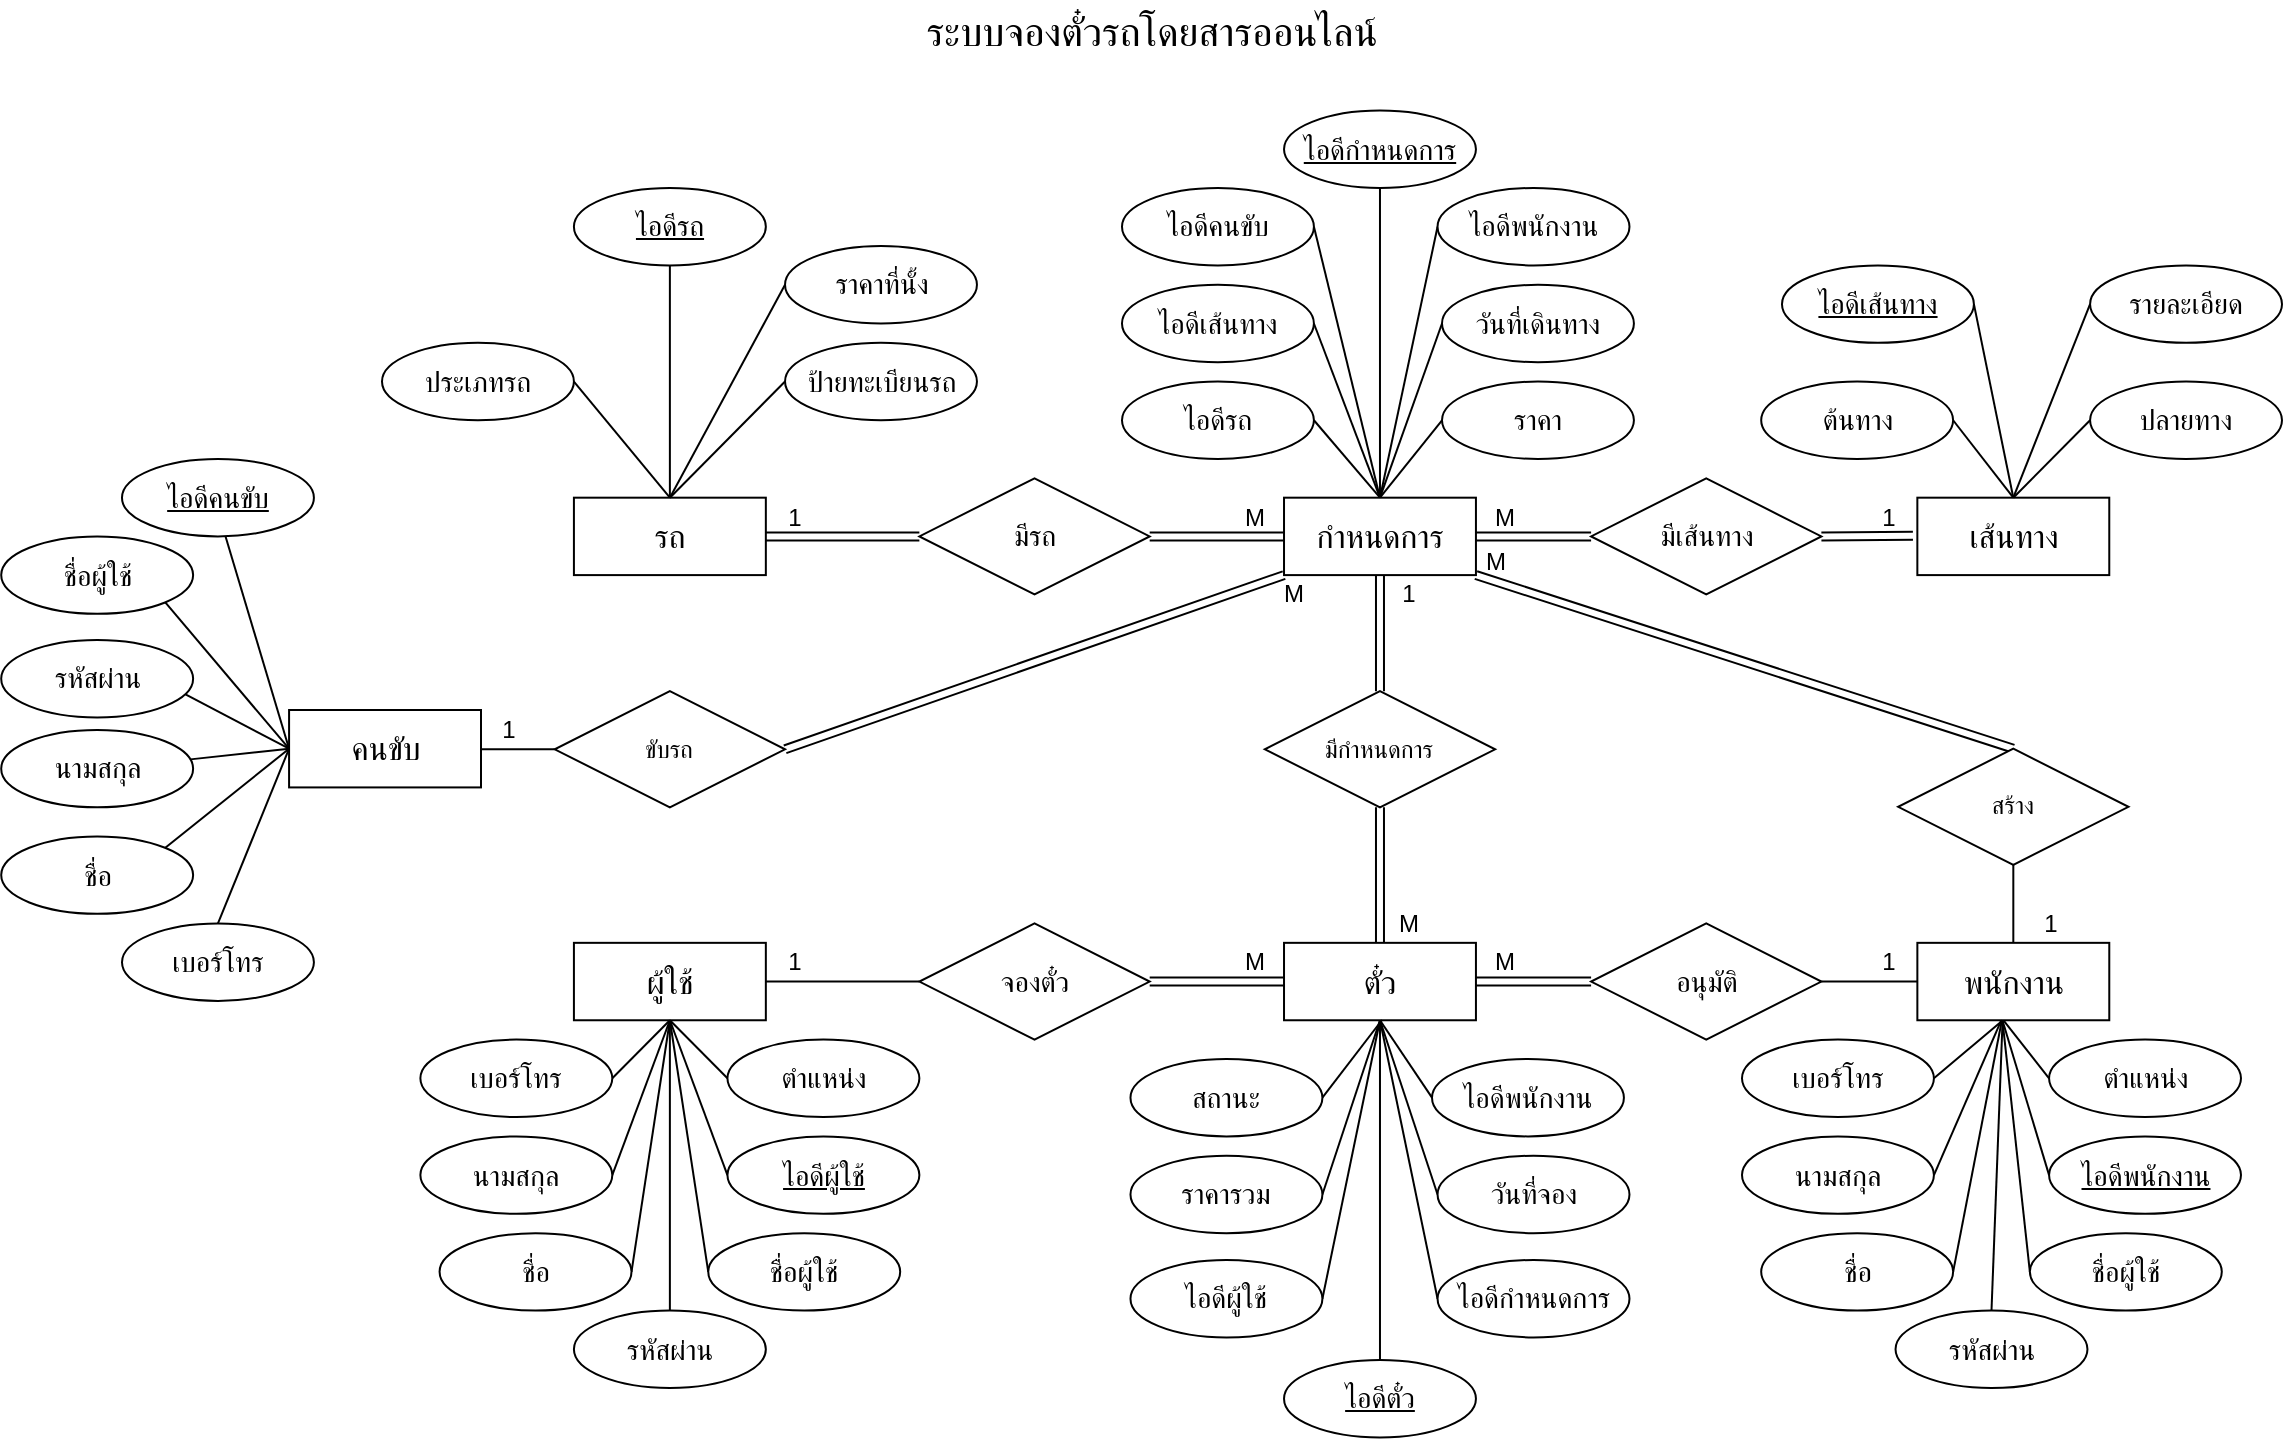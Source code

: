 <mxfile version="21.7.2" type="github">
  <diagram name="Page-1" id="Dknae987lEnLRzKgi6Qo">
    <mxGraphModel dx="1912" dy="1013" grid="1" gridSize="10" guides="1" tooltips="1" connect="1" arrows="1" fold="1" page="1" pageScale="1" pageWidth="1169" pageHeight="827" math="0" shadow="0">
      <root>
        <mxCell id="0" />
        <mxCell id="1" parent="0" />
        <mxCell id="DM42iVaKXkSUvbLaC_-R-83" value="ระบบจองตั๋วรถโดยสารออนไลน์" style="text;strokeColor=none;align=center;fillColor=none;html=1;verticalAlign=middle;whiteSpace=wrap;rounded=0;fontSize=20;" parent="1" vertex="1">
          <mxGeometry x="445" y="20" width="280" height="30" as="geometry" />
        </mxCell>
        <mxCell id="DM42iVaKXkSUvbLaC_-R-16" value="ตั๋ว" style="whiteSpace=wrap;html=1;align=center;fontSize=16;" parent="1" vertex="1">
          <mxGeometry x="651.01" y="491.419" width="95.96" height="38.71" as="geometry" />
        </mxCell>
        <mxCell id="fq7sKHzNKrUJjAVNYg1c-3" value="ผู้ใช้" style="whiteSpace=wrap;html=1;align=center;fontSize=16;labelPosition=center;verticalLabelPosition=middle;verticalAlign=middle;" parent="1" vertex="1">
          <mxGeometry x="295.96" y="491.419" width="95.96" height="38.71" as="geometry" />
        </mxCell>
        <mxCell id="fq7sKHzNKrUJjAVNYg1c-7" style="edgeStyle=none;rounded=0;orthogonalLoop=1;jettySize=auto;html=1;exitX=0;exitY=0.5;exitDx=0;exitDy=0;endArrow=none;endFill=0;entryX=0.5;entryY=1;entryDx=0;entryDy=0;fontSize=14;labelPosition=center;verticalLabelPosition=middle;align=center;verticalAlign=middle;" parent="1" source="fq7sKHzNKrUJjAVNYg1c-4" target="fq7sKHzNKrUJjAVNYg1c-3" edge="1">
          <mxGeometry relative="1" as="geometry" />
        </mxCell>
        <mxCell id="fq7sKHzNKrUJjAVNYg1c-4" value="ไอดีผู้ใช้" style="ellipse;whiteSpace=wrap;html=1;align=center;fontStyle=4;fontSize=14;labelPosition=center;verticalLabelPosition=middle;verticalAlign=middle;" parent="1" vertex="1">
          <mxGeometry x="372.727" y="588.194" width="95.96" height="38.71" as="geometry" />
        </mxCell>
        <mxCell id="DM42iVaKXkSUvbLaC_-R-5" style="rounded=0;orthogonalLoop=1;jettySize=auto;html=1;entryX=0.5;entryY=1;entryDx=0;entryDy=0;endArrow=none;endFill=0;fontSize=14;labelPosition=center;verticalLabelPosition=middle;align=center;verticalAlign=middle;exitX=0;exitY=0.5;exitDx=0;exitDy=0;" parent="1" source="DM42iVaKXkSUvbLaC_-R-4" target="fq7sKHzNKrUJjAVNYg1c-3" edge="1">
          <mxGeometry relative="1" as="geometry" />
        </mxCell>
        <mxCell id="DM42iVaKXkSUvbLaC_-R-4" value="ชื่อผู้ใช้" style="ellipse;whiteSpace=wrap;html=1;align=center;fontStyle=0;fontSize=14;labelPosition=center;verticalLabelPosition=middle;verticalAlign=middle;" parent="1" vertex="1">
          <mxGeometry x="363.131" y="636.581" width="95.96" height="38.71" as="geometry" />
        </mxCell>
        <mxCell id="DM42iVaKXkSUvbLaC_-R-9" style="rounded=0;orthogonalLoop=1;jettySize=auto;html=1;exitX=0.5;exitY=0;exitDx=0;exitDy=0;endArrow=none;endFill=0;fontSize=14;labelPosition=center;verticalLabelPosition=middle;align=center;verticalAlign=middle;" parent="1" source="DM42iVaKXkSUvbLaC_-R-6" edge="1">
          <mxGeometry relative="1" as="geometry">
            <mxPoint x="343.939" y="530.129" as="targetPoint" />
          </mxGeometry>
        </mxCell>
        <mxCell id="DM42iVaKXkSUvbLaC_-R-6" value="รหัสผ่าน" style="ellipse;whiteSpace=wrap;html=1;align=center;fontSize=14;labelPosition=center;verticalLabelPosition=middle;verticalAlign=middle;" parent="1" vertex="1">
          <mxGeometry x="295.96" y="675.29" width="95.96" height="38.71" as="geometry" />
        </mxCell>
        <mxCell id="DM42iVaKXkSUvbLaC_-R-10" style="rounded=0;orthogonalLoop=1;jettySize=auto;html=1;exitX=1;exitY=0.5;exitDx=0;exitDy=0;endArrow=none;endFill=0;fontSize=14;labelPosition=center;verticalLabelPosition=middle;align=center;verticalAlign=middle;" parent="1" source="DM42iVaKXkSUvbLaC_-R-7" edge="1">
          <mxGeometry relative="1" as="geometry">
            <mxPoint x="343.939" y="530.129" as="targetPoint" />
          </mxGeometry>
        </mxCell>
        <mxCell id="DM42iVaKXkSUvbLaC_-R-7" value="ชื่อ" style="ellipse;whiteSpace=wrap;html=1;align=center;fontSize=14;labelPosition=center;verticalLabelPosition=middle;verticalAlign=middle;" parent="1" vertex="1">
          <mxGeometry x="228.788" y="636.581" width="95.96" height="38.71" as="geometry" />
        </mxCell>
        <mxCell id="DM42iVaKXkSUvbLaC_-R-11" style="rounded=0;orthogonalLoop=1;jettySize=auto;html=1;exitX=1;exitY=0.5;exitDx=0;exitDy=0;endArrow=none;endFill=0;fontSize=14;labelPosition=center;verticalLabelPosition=middle;align=center;verticalAlign=middle;" parent="1" source="DM42iVaKXkSUvbLaC_-R-8" edge="1">
          <mxGeometry relative="1" as="geometry">
            <mxPoint x="343.939" y="530.129" as="targetPoint" />
          </mxGeometry>
        </mxCell>
        <mxCell id="DM42iVaKXkSUvbLaC_-R-8" value="นามสกุล" style="ellipse;whiteSpace=wrap;html=1;align=center;fontSize=14;labelPosition=center;verticalLabelPosition=middle;verticalAlign=middle;" parent="1" vertex="1">
          <mxGeometry x="219.192" y="588.194" width="95.96" height="38.71" as="geometry" />
        </mxCell>
        <mxCell id="DM42iVaKXkSUvbLaC_-R-14" style="rounded=0;orthogonalLoop=1;jettySize=auto;html=1;exitX=1;exitY=0.5;exitDx=0;exitDy=0;entryX=0.5;entryY=1;entryDx=0;entryDy=0;endArrow=none;endFill=0;fontSize=14;labelPosition=center;verticalLabelPosition=middle;align=center;verticalAlign=middle;" parent="1" source="DM42iVaKXkSUvbLaC_-R-12" target="fq7sKHzNKrUJjAVNYg1c-3" edge="1">
          <mxGeometry relative="1" as="geometry" />
        </mxCell>
        <mxCell id="DM42iVaKXkSUvbLaC_-R-12" value="เบอร์โทร" style="ellipse;whiteSpace=wrap;html=1;align=center;fontSize=14;labelPosition=center;verticalLabelPosition=middle;verticalAlign=middle;" parent="1" vertex="1">
          <mxGeometry x="219.192" y="539.806" width="95.96" height="38.71" as="geometry" />
        </mxCell>
        <mxCell id="DM42iVaKXkSUvbLaC_-R-15" style="rounded=0;orthogonalLoop=1;jettySize=auto;html=1;exitX=0;exitY=0.5;exitDx=0;exitDy=0;entryX=0.5;entryY=1;entryDx=0;entryDy=0;endArrow=none;endFill=0;fontSize=14;labelPosition=center;verticalLabelPosition=middle;align=center;verticalAlign=middle;" parent="1" source="DM42iVaKXkSUvbLaC_-R-13" target="fq7sKHzNKrUJjAVNYg1c-3" edge="1">
          <mxGeometry relative="1" as="geometry" />
        </mxCell>
        <mxCell id="DM42iVaKXkSUvbLaC_-R-13" value="ตำแหน่ง" style="ellipse;whiteSpace=wrap;html=1;align=center;fontSize=14;labelPosition=center;verticalLabelPosition=middle;verticalAlign=middle;" parent="1" vertex="1">
          <mxGeometry x="372.727" y="539.806" width="95.96" height="38.71" as="geometry" />
        </mxCell>
        <mxCell id="DM42iVaKXkSUvbLaC_-R-18" value="รถ" style="whiteSpace=wrap;html=1;align=center;fontSize=16;" parent="1" vertex="1">
          <mxGeometry x="295.96" y="268.839" width="95.96" height="38.71" as="geometry" />
        </mxCell>
        <mxCell id="DM42iVaKXkSUvbLaC_-R-25" style="edgeStyle=orthogonalEdgeStyle;rounded=0;orthogonalLoop=1;jettySize=auto;html=1;exitX=0.5;exitY=1;exitDx=0;exitDy=0;entryX=0.5;entryY=0;entryDx=0;entryDy=0;verticalAlign=bottom;endArrow=none;endFill=0;" parent="1" source="DM42iVaKXkSUvbLaC_-R-20" target="DM42iVaKXkSUvbLaC_-R-18" edge="1">
          <mxGeometry relative="1" as="geometry" />
        </mxCell>
        <mxCell id="DM42iVaKXkSUvbLaC_-R-20" value="ไอดีรถ" style="ellipse;whiteSpace=wrap;html=1;align=center;fontStyle=4;fontSize=14;" parent="1" vertex="1">
          <mxGeometry x="295.96" y="114" width="95.96" height="38.71" as="geometry" />
        </mxCell>
        <mxCell id="DM42iVaKXkSUvbLaC_-R-29" style="rounded=0;orthogonalLoop=1;jettySize=auto;html=1;exitX=0;exitY=0.5;exitDx=0;exitDy=0;entryX=0.5;entryY=0;entryDx=0;entryDy=0;endArrow=none;endFill=0;" parent="1" source="DM42iVaKXkSUvbLaC_-R-21" target="DM42iVaKXkSUvbLaC_-R-18" edge="1">
          <mxGeometry relative="1" as="geometry" />
        </mxCell>
        <mxCell id="DM42iVaKXkSUvbLaC_-R-21" value="ป้ายทะเบียนรถ" style="ellipse;whiteSpace=wrap;html=1;align=center;fontSize=14;" parent="1" vertex="1">
          <mxGeometry x="401.515" y="191.419" width="95.96" height="38.71" as="geometry" />
        </mxCell>
        <mxCell id="DM42iVaKXkSUvbLaC_-R-26" style="rounded=0;orthogonalLoop=1;jettySize=auto;html=1;exitX=1;exitY=0.5;exitDx=0;exitDy=0;entryX=0.5;entryY=0;entryDx=0;entryDy=0;endArrow=none;endFill=0;" parent="1" source="DM42iVaKXkSUvbLaC_-R-22" target="DM42iVaKXkSUvbLaC_-R-34" edge="1">
          <mxGeometry relative="1" as="geometry" />
        </mxCell>
        <mxCell id="DM42iVaKXkSUvbLaC_-R-22" value="ไอดีคนขับ" style="ellipse;whiteSpace=wrap;html=1;align=center;fontStyle=0;fontSize=14;labelPosition=center;verticalLabelPosition=middle;verticalAlign=middle;" parent="1" vertex="1">
          <mxGeometry x="570" y="114.002" width="95.96" height="38.71" as="geometry" />
        </mxCell>
        <mxCell id="DM42iVaKXkSUvbLaC_-R-28" style="rounded=0;orthogonalLoop=1;jettySize=auto;html=1;exitX=1;exitY=0.5;exitDx=0;exitDy=0;endArrow=none;endFill=0;" parent="1" source="DM42iVaKXkSUvbLaC_-R-23" edge="1">
          <mxGeometry relative="1" as="geometry">
            <mxPoint x="343.939" y="268.839" as="targetPoint" />
          </mxGeometry>
        </mxCell>
        <mxCell id="DM42iVaKXkSUvbLaC_-R-23" value="ประเภทรถ" style="ellipse;whiteSpace=wrap;html=1;align=center;fontSize=14;" parent="1" vertex="1">
          <mxGeometry x="200" y="191.419" width="95.96" height="38.71" as="geometry" />
        </mxCell>
        <mxCell id="DM42iVaKXkSUvbLaC_-R-27" style="rounded=0;orthogonalLoop=1;jettySize=auto;html=1;exitX=0;exitY=0.5;exitDx=0;exitDy=0;endArrow=none;endFill=0;entryX=0.5;entryY=0;entryDx=0;entryDy=0;" parent="1" source="DM42iVaKXkSUvbLaC_-R-24" target="DM42iVaKXkSUvbLaC_-R-18" edge="1">
          <mxGeometry relative="1" as="geometry" />
        </mxCell>
        <mxCell id="DM42iVaKXkSUvbLaC_-R-24" value="ราคาที่นั้ง" style="ellipse;whiteSpace=wrap;html=1;align=center;fontSize=14;" parent="1" vertex="1">
          <mxGeometry x="401.515" y="143.032" width="95.96" height="38.71" as="geometry" />
        </mxCell>
        <mxCell id="DM42iVaKXkSUvbLaC_-R-30" value="ขับรถ" style="shape=rhombus;perimeter=rhombusPerimeter;whiteSpace=wrap;html=1;align=center;" parent="1" vertex="1">
          <mxGeometry x="286.364" y="365.613" width="115.152" height="58.065" as="geometry" />
        </mxCell>
        <mxCell id="DM42iVaKXkSUvbLaC_-R-31" style="rounded=0;orthogonalLoop=1;jettySize=auto;html=1;exitX=0;exitY=1;exitDx=0;exitDy=0;entryX=1;entryY=0.5;entryDx=0;entryDy=0;endArrow=none;endFill=0;shape=link;" parent="1" source="DM42iVaKXkSUvbLaC_-R-34" target="DM42iVaKXkSUvbLaC_-R-30" edge="1">
          <mxGeometry relative="1" as="geometry" />
        </mxCell>
        <mxCell id="DM42iVaKXkSUvbLaC_-R-34" value="กำหนดการ" style="whiteSpace=wrap;html=1;align=center;fontSize=16;" parent="1" vertex="1">
          <mxGeometry x="651.01" y="268.839" width="95.96" height="38.71" as="geometry" />
        </mxCell>
        <mxCell id="DM42iVaKXkSUvbLaC_-R-40" style="rounded=0;orthogonalLoop=1;jettySize=auto;html=1;exitX=1;exitY=0.5;exitDx=0;exitDy=0;endArrow=none;endFill=0;entryX=0.5;entryY=0;entryDx=0;entryDy=0;" parent="1" source="DM42iVaKXkSUvbLaC_-R-35" target="DM42iVaKXkSUvbLaC_-R-34" edge="1">
          <mxGeometry relative="1" as="geometry" />
        </mxCell>
        <mxCell id="DM42iVaKXkSUvbLaC_-R-35" value="ไอดีเส้นทาง" style="ellipse;whiteSpace=wrap;html=1;align=center;fontSize=14;" parent="1" vertex="1">
          <mxGeometry x="569.996" y="162.39" width="95.96" height="38.71" as="geometry" />
        </mxCell>
        <mxCell id="DM42iVaKXkSUvbLaC_-R-39" style="rounded=0;orthogonalLoop=1;jettySize=auto;html=1;exitX=0.5;exitY=1;exitDx=0;exitDy=0;entryX=0.5;entryY=0;entryDx=0;entryDy=0;endArrow=none;endFill=0;" parent="1" source="DM42iVaKXkSUvbLaC_-R-36" target="DM42iVaKXkSUvbLaC_-R-34" edge="1">
          <mxGeometry relative="1" as="geometry" />
        </mxCell>
        <mxCell id="DM42iVaKXkSUvbLaC_-R-36" value="ไอดีกำหนดการ" style="ellipse;whiteSpace=wrap;html=1;align=center;fontStyle=4;fontSize=14;" parent="1" vertex="1">
          <mxGeometry x="651.01" y="75.29" width="95.96" height="38.71" as="geometry" />
        </mxCell>
        <mxCell id="DM42iVaKXkSUvbLaC_-R-41" style="rounded=0;orthogonalLoop=1;jettySize=auto;html=1;exitX=0;exitY=0.5;exitDx=0;exitDy=0;entryX=0.5;entryY=0;entryDx=0;entryDy=0;endArrow=none;endFill=0;" parent="1" source="DM42iVaKXkSUvbLaC_-R-37" target="DM42iVaKXkSUvbLaC_-R-34" edge="1">
          <mxGeometry relative="1" as="geometry" />
        </mxCell>
        <mxCell id="DM42iVaKXkSUvbLaC_-R-37" value="วันที่เดินทาง" style="ellipse;whiteSpace=wrap;html=1;align=center;fontSize=14;" parent="1" vertex="1">
          <mxGeometry x="729.998" y="162.387" width="95.96" height="38.71" as="geometry" />
        </mxCell>
        <mxCell id="DM42iVaKXkSUvbLaC_-R-42" style="rounded=0;orthogonalLoop=1;jettySize=auto;html=1;exitX=1;exitY=0.5;exitDx=0;exitDy=0;entryX=0.5;entryY=0;entryDx=0;entryDy=0;endArrow=none;endFill=0;" parent="1" source="DM42iVaKXkSUvbLaC_-R-38" target="DM42iVaKXkSUvbLaC_-R-34" edge="1">
          <mxGeometry relative="1" as="geometry" />
        </mxCell>
        <mxCell id="DM42iVaKXkSUvbLaC_-R-38" value="ไอดีรถ" style="ellipse;whiteSpace=wrap;html=1;align=center;fontStyle=0;fontSize=14;" parent="1" vertex="1">
          <mxGeometry x="570.001" y="210.777" width="95.96" height="38.71" as="geometry" />
        </mxCell>
        <mxCell id="DM42iVaKXkSUvbLaC_-R-44" style="edgeStyle=orthogonalEdgeStyle;rounded=0;orthogonalLoop=1;jettySize=auto;html=1;exitX=1;exitY=0.5;exitDx=0;exitDy=0;entryX=0;entryY=0.5;entryDx=0;entryDy=0;endArrow=none;endFill=0;shape=link;" parent="1" source="DM42iVaKXkSUvbLaC_-R-43" target="DM42iVaKXkSUvbLaC_-R-34" edge="1">
          <mxGeometry relative="1" as="geometry" />
        </mxCell>
        <mxCell id="DM42iVaKXkSUvbLaC_-R-43" value="มีรถ" style="shape=rhombus;perimeter=rhombusPerimeter;whiteSpace=wrap;html=1;align=center;fontSize=14;" parent="1" vertex="1">
          <mxGeometry x="468.687" y="259.161" width="115.152" height="58.065" as="geometry" />
        </mxCell>
        <mxCell id="DM42iVaKXkSUvbLaC_-R-45" style="edgeStyle=orthogonalEdgeStyle;rounded=0;orthogonalLoop=1;jettySize=auto;html=1;exitX=1;exitY=0.5;exitDx=0;exitDy=0;entryX=0;entryY=0.5;entryDx=0;entryDy=0;endArrow=none;endFill=0;shape=link;" parent="1" source="DM42iVaKXkSUvbLaC_-R-18" target="DM42iVaKXkSUvbLaC_-R-43" edge="1">
          <mxGeometry relative="1" as="geometry" />
        </mxCell>
        <mxCell id="DM42iVaKXkSUvbLaC_-R-46" value="เส้นทาง" style="whiteSpace=wrap;html=1;align=center;fontSize=16;" parent="1" vertex="1">
          <mxGeometry x="967.677" y="268.839" width="95.96" height="38.71" as="geometry" />
        </mxCell>
        <mxCell id="DM42iVaKXkSUvbLaC_-R-53" style="rounded=0;orthogonalLoop=1;jettySize=auto;html=1;exitX=1;exitY=0.5;exitDx=0;exitDy=0;endArrow=none;endFill=0;entryX=0.5;entryY=0;entryDx=0;entryDy=0;" parent="1" source="DM42iVaKXkSUvbLaC_-R-48" target="DM42iVaKXkSUvbLaC_-R-46" edge="1">
          <mxGeometry relative="1" as="geometry" />
        </mxCell>
        <mxCell id="DM42iVaKXkSUvbLaC_-R-48" value="ไอดีเส้นทาง" style="ellipse;whiteSpace=wrap;html=1;align=center;fontStyle=4;fontSize=14;" parent="1" vertex="1">
          <mxGeometry x="899.997" y="152.71" width="95.96" height="38.71" as="geometry" />
        </mxCell>
        <mxCell id="DM42iVaKXkSUvbLaC_-R-56" style="rounded=0;orthogonalLoop=1;jettySize=auto;html=1;exitX=0;exitY=0.5;exitDx=0;exitDy=0;entryX=0.5;entryY=0;entryDx=0;entryDy=0;endArrow=none;endFill=0;" parent="1" source="DM42iVaKXkSUvbLaC_-R-49" target="DM42iVaKXkSUvbLaC_-R-34" edge="1">
          <mxGeometry relative="1" as="geometry" />
        </mxCell>
        <mxCell id="DM42iVaKXkSUvbLaC_-R-49" value="ราคา" style="ellipse;whiteSpace=wrap;html=1;align=center;fontSize=14;" parent="1" vertex="1">
          <mxGeometry x="729.999" y="210.78" width="95.96" height="38.71" as="geometry" />
        </mxCell>
        <mxCell id="DM42iVaKXkSUvbLaC_-R-54" style="rounded=0;orthogonalLoop=1;jettySize=auto;html=1;exitX=0;exitY=0.5;exitDx=0;exitDy=0;entryX=0.5;entryY=0;entryDx=0;entryDy=0;endArrow=none;endFill=0;" parent="1" source="DM42iVaKXkSUvbLaC_-R-50" target="DM42iVaKXkSUvbLaC_-R-46" edge="1">
          <mxGeometry relative="1" as="geometry" />
        </mxCell>
        <mxCell id="DM42iVaKXkSUvbLaC_-R-50" value="รายละเอียด" style="ellipse;whiteSpace=wrap;html=1;align=center;fontSize=14;" parent="1" vertex="1">
          <mxGeometry x="1054.04" y="152.71" width="95.96" height="38.71" as="geometry" />
        </mxCell>
        <mxCell id="DM42iVaKXkSUvbLaC_-R-57" style="rounded=0;orthogonalLoop=1;jettySize=auto;html=1;exitX=1;exitY=0.5;exitDx=0;exitDy=0;endArrow=none;endFill=0;" parent="1" source="DM42iVaKXkSUvbLaC_-R-51" edge="1">
          <mxGeometry relative="1" as="geometry">
            <mxPoint x="1015.657" y="268.839" as="targetPoint" />
          </mxGeometry>
        </mxCell>
        <mxCell id="DM42iVaKXkSUvbLaC_-R-51" value="ต้นทาง" style="ellipse;whiteSpace=wrap;html=1;align=center;fontSize=14;" parent="1" vertex="1">
          <mxGeometry x="889.599" y="210.777" width="95.96" height="38.71" as="geometry" />
        </mxCell>
        <mxCell id="DM42iVaKXkSUvbLaC_-R-55" style="rounded=0;orthogonalLoop=1;jettySize=auto;html=1;exitX=0;exitY=0.5;exitDx=0;exitDy=0;endArrow=none;endFill=0;" parent="1" source="DM42iVaKXkSUvbLaC_-R-52" edge="1">
          <mxGeometry relative="1" as="geometry">
            <mxPoint x="1015.657" y="268.839" as="targetPoint" />
          </mxGeometry>
        </mxCell>
        <mxCell id="DM42iVaKXkSUvbLaC_-R-52" value="ปลายทาง" style="ellipse;whiteSpace=wrap;html=1;align=center;fontSize=14;" parent="1" vertex="1">
          <mxGeometry x="1054.04" y="210.777" width="95.96" height="38.71" as="geometry" />
        </mxCell>
        <mxCell id="DM42iVaKXkSUvbLaC_-R-59" style="rounded=0;orthogonalLoop=1;jettySize=auto;html=1;exitX=0;exitY=0.5;exitDx=0;exitDy=0;entryX=1;entryY=0.5;entryDx=0;entryDy=0;shape=link;" parent="1" source="DM42iVaKXkSUvbLaC_-R-58" target="DM42iVaKXkSUvbLaC_-R-34" edge="1">
          <mxGeometry relative="1" as="geometry" />
        </mxCell>
        <mxCell id="DM42iVaKXkSUvbLaC_-R-60" style="rounded=0;orthogonalLoop=1;jettySize=auto;html=1;exitX=1;exitY=0.5;exitDx=0;exitDy=0;entryX=-0.023;entryY=0.492;entryDx=0;entryDy=0;entryPerimeter=0;endArrow=none;endFill=0;shape=link;" parent="1" source="DM42iVaKXkSUvbLaC_-R-58" target="DM42iVaKXkSUvbLaC_-R-46" edge="1">
          <mxGeometry relative="1" as="geometry" />
        </mxCell>
        <mxCell id="DM42iVaKXkSUvbLaC_-R-58" value="มีเส้นทาง" style="shape=rhombus;perimeter=rhombusPerimeter;whiteSpace=wrap;html=1;align=center;fontSize=14;" parent="1" vertex="1">
          <mxGeometry x="804.545" y="259.161" width="115.152" height="58.065" as="geometry" />
        </mxCell>
        <mxCell id="DM42iVaKXkSUvbLaC_-R-62" style="edgeStyle=orthogonalEdgeStyle;rounded=0;orthogonalLoop=1;jettySize=auto;html=1;exitX=0.5;exitY=1;exitDx=0;exitDy=0;entryX=0.5;entryY=0;entryDx=0;entryDy=0;shape=link;" parent="1" source="DM42iVaKXkSUvbLaC_-R-61" target="DM42iVaKXkSUvbLaC_-R-16" edge="1">
          <mxGeometry relative="1" as="geometry" />
        </mxCell>
        <mxCell id="DM42iVaKXkSUvbLaC_-R-63" style="edgeStyle=orthogonalEdgeStyle;rounded=0;orthogonalLoop=1;jettySize=auto;html=1;exitX=0.5;exitY=0;exitDx=0;exitDy=0;entryX=0.5;entryY=1;entryDx=0;entryDy=0;endArrow=none;endFill=0;shape=link;" parent="1" source="DM42iVaKXkSUvbLaC_-R-61" target="DM42iVaKXkSUvbLaC_-R-34" edge="1">
          <mxGeometry relative="1" as="geometry" />
        </mxCell>
        <mxCell id="DM42iVaKXkSUvbLaC_-R-61" value="มีกำหนดการ" style="shape=rhombus;perimeter=rhombusPerimeter;whiteSpace=wrap;html=1;align=center;" parent="1" vertex="1">
          <mxGeometry x="641.414" y="365.613" width="115.152" height="58.065" as="geometry" />
        </mxCell>
        <mxCell id="DM42iVaKXkSUvbLaC_-R-65" style="rounded=0;orthogonalLoop=1;jettySize=auto;html=1;exitX=1;exitY=0.5;exitDx=0;exitDy=0;entryX=0;entryY=0.5;entryDx=0;entryDy=0;shape=link;" parent="1" source="DM42iVaKXkSUvbLaC_-R-64" target="DM42iVaKXkSUvbLaC_-R-16" edge="1">
          <mxGeometry relative="1" as="geometry" />
        </mxCell>
        <mxCell id="DM42iVaKXkSUvbLaC_-R-66" style="edgeStyle=orthogonalEdgeStyle;rounded=0;orthogonalLoop=1;jettySize=auto;html=1;exitX=0;exitY=0.5;exitDx=0;exitDy=0;entryX=1;entryY=0.5;entryDx=0;entryDy=0;endArrow=none;endFill=0;" parent="1" source="DM42iVaKXkSUvbLaC_-R-64" target="fq7sKHzNKrUJjAVNYg1c-3" edge="1">
          <mxGeometry relative="1" as="geometry" />
        </mxCell>
        <mxCell id="DM42iVaKXkSUvbLaC_-R-64" value="จองตั๋ว" style="shape=rhombus;perimeter=rhombusPerimeter;whiteSpace=wrap;html=1;align=center;fontSize=14;" parent="1" vertex="1">
          <mxGeometry x="468.687" y="481.742" width="115.152" height="58.065" as="geometry" />
        </mxCell>
        <mxCell id="DM42iVaKXkSUvbLaC_-R-72" style="rounded=0;orthogonalLoop=1;jettySize=auto;html=1;exitX=0.5;exitY=0;exitDx=0;exitDy=0;entryX=0.5;entryY=1;entryDx=0;entryDy=0;endArrow=none;endFill=0;" parent="1" source="DM42iVaKXkSUvbLaC_-R-67" target="DM42iVaKXkSUvbLaC_-R-16" edge="1">
          <mxGeometry relative="1" as="geometry" />
        </mxCell>
        <mxCell id="DM42iVaKXkSUvbLaC_-R-67" value="ไอดีตั๋ว" style="ellipse;whiteSpace=wrap;html=1;align=center;fontStyle=4;fontSize=14;" parent="1" vertex="1">
          <mxGeometry x="651.01" y="700.0" width="95.96" height="38.71" as="geometry" />
        </mxCell>
        <mxCell id="DM42iVaKXkSUvbLaC_-R-75" style="rounded=0;orthogonalLoop=1;jettySize=auto;html=1;exitX=1;exitY=0.5;exitDx=0;exitDy=0;endArrow=none;endFill=0;" parent="1" source="DM42iVaKXkSUvbLaC_-R-68" edge="1">
          <mxGeometry relative="1" as="geometry">
            <mxPoint x="698.99" y="530.129" as="targetPoint" />
          </mxGeometry>
        </mxCell>
        <mxCell id="DM42iVaKXkSUvbLaC_-R-68" value="ไอดีผู้ใช้" style="ellipse;whiteSpace=wrap;html=1;align=center;fontSize=14;" parent="1" vertex="1">
          <mxGeometry x="574.242" y="650.003" width="95.96" height="38.71" as="geometry" />
        </mxCell>
        <mxCell id="DM42iVaKXkSUvbLaC_-R-74" style="rounded=0;orthogonalLoop=1;jettySize=auto;html=1;exitX=0;exitY=0.5;exitDx=0;exitDy=0;endArrow=none;endFill=0;" parent="1" source="DM42iVaKXkSUvbLaC_-R-69" edge="1">
          <mxGeometry relative="1" as="geometry">
            <mxPoint x="698.99" y="530.129" as="targetPoint" />
          </mxGeometry>
        </mxCell>
        <mxCell id="DM42iVaKXkSUvbLaC_-R-69" value="ไอดีกำหนดการ" style="ellipse;whiteSpace=wrap;html=1;align=center;fontSize=14;" parent="1" vertex="1">
          <mxGeometry x="727.778" y="650.003" width="95.96" height="38.71" as="geometry" />
        </mxCell>
        <mxCell id="DM42iVaKXkSUvbLaC_-R-76" style="rounded=0;orthogonalLoop=1;jettySize=auto;html=1;exitX=1;exitY=0.5;exitDx=0;exitDy=0;endArrow=none;endFill=0;" parent="1" source="DM42iVaKXkSUvbLaC_-R-70" edge="1">
          <mxGeometry relative="1" as="geometry">
            <mxPoint x="698.99" y="530.129" as="targetPoint" />
          </mxGeometry>
        </mxCell>
        <mxCell id="DM42iVaKXkSUvbLaC_-R-70" value="ราคารวม" style="ellipse;whiteSpace=wrap;html=1;align=center;fontSize=14;" parent="1" vertex="1">
          <mxGeometry x="574.242" y="597.866" width="95.96" height="38.71" as="geometry" />
        </mxCell>
        <mxCell id="DM42iVaKXkSUvbLaC_-R-73" style="rounded=0;orthogonalLoop=1;jettySize=auto;html=1;exitX=0;exitY=0.5;exitDx=0;exitDy=0;endArrow=none;endFill=0;" parent="1" source="DM42iVaKXkSUvbLaC_-R-71" edge="1">
          <mxGeometry relative="1" as="geometry">
            <mxPoint x="698.99" y="530.129" as="targetPoint" />
          </mxGeometry>
        </mxCell>
        <mxCell id="DM42iVaKXkSUvbLaC_-R-71" value="วันที่จอง" style="ellipse;whiteSpace=wrap;html=1;align=center;fontSize=14;" parent="1" vertex="1">
          <mxGeometry x="727.778" y="597.866" width="95.96" height="38.71" as="geometry" />
        </mxCell>
        <mxCell id="DM42iVaKXkSUvbLaC_-R-77" value="1" style="text;strokeColor=none;align=center;fillColor=none;html=1;verticalAlign=middle;whiteSpace=wrap;rounded=0;" parent="1" vertex="1">
          <mxGeometry x="391.919" y="268.839" width="28.788" height="19.355" as="geometry" />
        </mxCell>
        <mxCell id="DM42iVaKXkSUvbLaC_-R-78" value="M" style="text;strokeColor=none;align=center;fillColor=none;html=1;verticalAlign=middle;whiteSpace=wrap;rounded=0;" parent="1" vertex="1">
          <mxGeometry x="622.222" y="268.839" width="28.788" height="19.355" as="geometry" />
        </mxCell>
        <mxCell id="DM42iVaKXkSUvbLaC_-R-79" value="1" style="text;strokeColor=none;align=center;fillColor=none;html=1;verticalAlign=middle;whiteSpace=wrap;rounded=0;" parent="1" vertex="1">
          <mxGeometry x="938.889" y="268.839" width="28.788" height="19.355" as="geometry" />
        </mxCell>
        <mxCell id="DM42iVaKXkSUvbLaC_-R-80" value="M" style="text;strokeColor=none;align=center;fillColor=none;html=1;verticalAlign=middle;whiteSpace=wrap;rounded=0;" parent="1" vertex="1">
          <mxGeometry x="746.97" y="268.839" width="28.788" height="19.355" as="geometry" />
        </mxCell>
        <mxCell id="DM42iVaKXkSUvbLaC_-R-81" value="1" style="text;strokeColor=none;align=center;fillColor=none;html=1;verticalAlign=middle;whiteSpace=wrap;rounded=0;" parent="1" vertex="1">
          <mxGeometry x="698.99" y="307.548" width="28.788" height="19.355" as="geometry" />
        </mxCell>
        <mxCell id="DM42iVaKXkSUvbLaC_-R-164" value="M" style="text;strokeColor=none;align=center;fillColor=none;html=1;verticalAlign=middle;whiteSpace=wrap;rounded=0;" parent="1" vertex="1">
          <mxGeometry x="698.988" y="472.064" width="28.788" height="19.355" as="geometry" />
        </mxCell>
        <mxCell id="DM42iVaKXkSUvbLaC_-R-165" value="M" style="text;strokeColor=none;align=center;fillColor=none;html=1;verticalAlign=middle;whiteSpace=wrap;rounded=0;" parent="1" vertex="1">
          <mxGeometry x="622.223" y="491.422" width="28.788" height="19.355" as="geometry" />
        </mxCell>
        <mxCell id="DM42iVaKXkSUvbLaC_-R-166" value="1" style="text;strokeColor=none;align=center;fillColor=none;html=1;verticalAlign=middle;whiteSpace=wrap;rounded=0;" parent="1" vertex="1">
          <mxGeometry x="391.919" y="491.422" width="28.788" height="19.355" as="geometry" />
        </mxCell>
        <mxCell id="eedVxBaI3rq21dq4Rr7A-2" value="พนักงาน" style="whiteSpace=wrap;html=1;align=center;fontSize=16;labelPosition=center;verticalLabelPosition=middle;verticalAlign=middle;" parent="1" vertex="1">
          <mxGeometry x="967.68" y="491.419" width="95.96" height="38.71" as="geometry" />
        </mxCell>
        <mxCell id="eedVxBaI3rq21dq4Rr7A-3" style="edgeStyle=none;rounded=0;orthogonalLoop=1;jettySize=auto;html=1;exitX=0;exitY=0.5;exitDx=0;exitDy=0;endArrow=none;endFill=0;entryX=0.444;entryY=1.007;entryDx=0;entryDy=0;fontSize=14;labelPosition=center;verticalLabelPosition=middle;align=center;verticalAlign=middle;entryPerimeter=0;" parent="1" source="eedVxBaI3rq21dq4Rr7A-4" target="eedVxBaI3rq21dq4Rr7A-2" edge="1">
          <mxGeometry relative="1" as="geometry" />
        </mxCell>
        <mxCell id="eedVxBaI3rq21dq4Rr7A-4" value="ไอดีพนักงาน" style="ellipse;whiteSpace=wrap;html=1;align=center;fontStyle=4;fontSize=14;labelPosition=center;verticalLabelPosition=middle;verticalAlign=middle;" parent="1" vertex="1">
          <mxGeometry x="1033.537" y="588.194" width="95.96" height="38.71" as="geometry" />
        </mxCell>
        <mxCell id="eedVxBaI3rq21dq4Rr7A-5" style="rounded=0;orthogonalLoop=1;jettySize=auto;html=1;entryX=0.444;entryY=1.014;entryDx=0;entryDy=0;endArrow=none;endFill=0;fontSize=14;labelPosition=center;verticalLabelPosition=middle;align=center;verticalAlign=middle;exitX=0;exitY=0.5;exitDx=0;exitDy=0;entryPerimeter=0;" parent="1" source="eedVxBaI3rq21dq4Rr7A-6" target="eedVxBaI3rq21dq4Rr7A-2" edge="1">
          <mxGeometry relative="1" as="geometry" />
        </mxCell>
        <mxCell id="eedVxBaI3rq21dq4Rr7A-6" value="ชื่อผู้ใช้" style="ellipse;whiteSpace=wrap;html=1;align=center;fontStyle=0;fontSize=14;labelPosition=center;verticalLabelPosition=middle;verticalAlign=middle;" parent="1" vertex="1">
          <mxGeometry x="1023.941" y="636.581" width="95.96" height="38.71" as="geometry" />
        </mxCell>
        <mxCell id="eedVxBaI3rq21dq4Rr7A-7" style="rounded=0;orthogonalLoop=1;jettySize=auto;html=1;exitX=0.5;exitY=0;exitDx=0;exitDy=0;endArrow=none;endFill=0;fontSize=14;labelPosition=center;verticalLabelPosition=middle;align=center;verticalAlign=middle;entryX=0.444;entryY=1.007;entryDx=0;entryDy=0;entryPerimeter=0;" parent="1" source="eedVxBaI3rq21dq4Rr7A-8" target="eedVxBaI3rq21dq4Rr7A-2" edge="1">
          <mxGeometry relative="1" as="geometry">
            <mxPoint x="1004.749" y="530.129" as="targetPoint" />
          </mxGeometry>
        </mxCell>
        <mxCell id="eedVxBaI3rq21dq4Rr7A-8" value="รหัสผ่าน" style="ellipse;whiteSpace=wrap;html=1;align=center;fontSize=14;labelPosition=center;verticalLabelPosition=middle;verticalAlign=middle;" parent="1" vertex="1">
          <mxGeometry x="956.77" y="675.29" width="95.96" height="38.71" as="geometry" />
        </mxCell>
        <mxCell id="eedVxBaI3rq21dq4Rr7A-9" style="rounded=0;orthogonalLoop=1;jettySize=auto;html=1;exitX=1;exitY=0.5;exitDx=0;exitDy=0;endArrow=none;endFill=0;fontSize=14;labelPosition=center;verticalLabelPosition=middle;align=center;verticalAlign=middle;entryX=0.44;entryY=1.007;entryDx=0;entryDy=0;entryPerimeter=0;" parent="1" source="eedVxBaI3rq21dq4Rr7A-10" target="eedVxBaI3rq21dq4Rr7A-2" edge="1">
          <mxGeometry relative="1" as="geometry">
            <mxPoint x="1004.749" y="530.129" as="targetPoint" />
          </mxGeometry>
        </mxCell>
        <mxCell id="eedVxBaI3rq21dq4Rr7A-10" value="ชื่อ" style="ellipse;whiteSpace=wrap;html=1;align=center;fontSize=14;labelPosition=center;verticalLabelPosition=middle;verticalAlign=middle;" parent="1" vertex="1">
          <mxGeometry x="889.598" y="636.581" width="95.96" height="38.71" as="geometry" />
        </mxCell>
        <mxCell id="eedVxBaI3rq21dq4Rr7A-11" style="rounded=0;orthogonalLoop=1;jettySize=auto;html=1;exitX=1;exitY=0.5;exitDx=0;exitDy=0;endArrow=none;endFill=0;fontSize=14;labelPosition=center;verticalLabelPosition=middle;align=center;verticalAlign=middle;entryX=0.436;entryY=1.007;entryDx=0;entryDy=0;entryPerimeter=0;" parent="1" source="eedVxBaI3rq21dq4Rr7A-12" target="eedVxBaI3rq21dq4Rr7A-2" edge="1">
          <mxGeometry relative="1" as="geometry">
            <mxPoint x="1004.749" y="530.129" as="targetPoint" />
          </mxGeometry>
        </mxCell>
        <mxCell id="eedVxBaI3rq21dq4Rr7A-12" value="นามสกุล" style="ellipse;whiteSpace=wrap;html=1;align=center;fontSize=14;labelPosition=center;verticalLabelPosition=middle;verticalAlign=middle;" parent="1" vertex="1">
          <mxGeometry x="880.002" y="588.194" width="95.96" height="38.71" as="geometry" />
        </mxCell>
        <mxCell id="eedVxBaI3rq21dq4Rr7A-13" style="rounded=0;orthogonalLoop=1;jettySize=auto;html=1;exitX=1;exitY=0.5;exitDx=0;exitDy=0;entryX=0.444;entryY=1.004;entryDx=0;entryDy=0;endArrow=none;endFill=0;fontSize=14;labelPosition=center;verticalLabelPosition=middle;align=center;verticalAlign=middle;entryPerimeter=0;" parent="1" source="eedVxBaI3rq21dq4Rr7A-14" target="eedVxBaI3rq21dq4Rr7A-2" edge="1">
          <mxGeometry relative="1" as="geometry" />
        </mxCell>
        <mxCell id="eedVxBaI3rq21dq4Rr7A-14" value="เบอร์โทร" style="ellipse;whiteSpace=wrap;html=1;align=center;fontSize=14;labelPosition=center;verticalLabelPosition=middle;verticalAlign=middle;" parent="1" vertex="1">
          <mxGeometry x="880.002" y="539.806" width="95.96" height="38.71" as="geometry" />
        </mxCell>
        <mxCell id="eedVxBaI3rq21dq4Rr7A-15" style="rounded=0;orthogonalLoop=1;jettySize=auto;html=1;exitX=0;exitY=0.5;exitDx=0;exitDy=0;entryX=0.452;entryY=1.011;entryDx=0;entryDy=0;endArrow=none;endFill=0;fontSize=14;labelPosition=center;verticalLabelPosition=middle;align=center;verticalAlign=middle;entryPerimeter=0;" parent="1" source="eedVxBaI3rq21dq4Rr7A-16" target="eedVxBaI3rq21dq4Rr7A-2" edge="1">
          <mxGeometry relative="1" as="geometry" />
        </mxCell>
        <mxCell id="eedVxBaI3rq21dq4Rr7A-16" value="ตำแหน่ง" style="ellipse;whiteSpace=wrap;html=1;align=center;fontSize=14;labelPosition=center;verticalLabelPosition=middle;verticalAlign=middle;" parent="1" vertex="1">
          <mxGeometry x="1033.537" y="539.806" width="95.96" height="38.71" as="geometry" />
        </mxCell>
        <mxCell id="eedVxBaI3rq21dq4Rr7A-17" style="edgeStyle=orthogonalEdgeStyle;rounded=0;orthogonalLoop=1;jettySize=auto;html=1;exitX=1;exitY=0.5;exitDx=0;exitDy=0;entryX=0;entryY=0.5;entryDx=0;entryDy=0;endArrow=none;endFill=0;" parent="1" source="eedVxBaI3rq21dq4Rr7A-21" target="eedVxBaI3rq21dq4Rr7A-2" edge="1">
          <mxGeometry relative="1" as="geometry">
            <mxPoint x="1129.81" y="511" as="sourcePoint" />
          </mxGeometry>
        </mxCell>
        <mxCell id="eedVxBaI3rq21dq4Rr7A-18" value="1" style="text;strokeColor=none;align=center;fillColor=none;html=1;verticalAlign=middle;whiteSpace=wrap;rounded=0;" parent="1" vertex="1">
          <mxGeometry x="938.89" y="491.414" width="28.788" height="19.355" as="geometry" />
        </mxCell>
        <mxCell id="eedVxBaI3rq21dq4Rr7A-19" value="M" style="text;strokeColor=none;align=center;fillColor=none;html=1;verticalAlign=middle;whiteSpace=wrap;rounded=0;" parent="1" vertex="1">
          <mxGeometry x="746.969" y="491.422" width="28.788" height="19.355" as="geometry" />
        </mxCell>
        <mxCell id="eedVxBaI3rq21dq4Rr7A-22" value="" style="edgeStyle=orthogonalEdgeStyle;rounded=0;orthogonalLoop=1;jettySize=auto;html=1;exitX=1;exitY=0.5;exitDx=0;exitDy=0;entryX=0;entryY=0.5;entryDx=0;entryDy=0;endArrow=none;endFill=0;shape=link;" parent="1" source="DM42iVaKXkSUvbLaC_-R-16" target="eedVxBaI3rq21dq4Rr7A-21" edge="1">
          <mxGeometry relative="1" as="geometry">
            <mxPoint x="747" y="511" as="sourcePoint" />
            <mxPoint x="968" y="511" as="targetPoint" />
          </mxGeometry>
        </mxCell>
        <mxCell id="eedVxBaI3rq21dq4Rr7A-21" value="อนุมัติ" style="shape=rhombus;perimeter=rhombusPerimeter;whiteSpace=wrap;html=1;align=center;fontSize=14;" parent="1" vertex="1">
          <mxGeometry x="804.547" y="481.742" width="115.152" height="58.065" as="geometry" />
        </mxCell>
        <mxCell id="eedVxBaI3rq21dq4Rr7A-41" style="rounded=0;orthogonalLoop=1;jettySize=auto;html=1;entryX=0.538;entryY=0.989;entryDx=0;entryDy=0;entryPerimeter=0;exitX=0;exitY=0.5;exitDx=0;exitDy=0;endArrow=none;endFill=0;" parent="1" source="eedVxBaI3rq21dq4Rr7A-23" target="eedVxBaI3rq21dq4Rr7A-25" edge="1">
          <mxGeometry relative="1" as="geometry" />
        </mxCell>
        <mxCell id="eedVxBaI3rq21dq4Rr7A-23" value="คนขับ" style="whiteSpace=wrap;html=1;align=center;fontSize=16;labelPosition=center;verticalLabelPosition=middle;verticalAlign=middle;" parent="1" vertex="1">
          <mxGeometry x="153.54" y="374.999" width="95.96" height="38.71" as="geometry" />
        </mxCell>
        <mxCell id="eedVxBaI3rq21dq4Rr7A-25" value="ไอดีคนขับ" style="ellipse;whiteSpace=wrap;html=1;align=center;fontStyle=4;fontSize=14;labelPosition=center;verticalLabelPosition=middle;verticalAlign=middle;" parent="1" vertex="1">
          <mxGeometry x="69.997" y="249.484" width="95.96" height="38.71" as="geometry" />
        </mxCell>
        <mxCell id="eedVxBaI3rq21dq4Rr7A-42" style="rounded=0;orthogonalLoop=1;jettySize=auto;html=1;entryX=0;entryY=0.5;entryDx=0;entryDy=0;endArrow=none;endFill=0;exitX=1;exitY=1;exitDx=0;exitDy=0;" parent="1" source="eedVxBaI3rq21dq4Rr7A-27" target="eedVxBaI3rq21dq4Rr7A-23" edge="1">
          <mxGeometry relative="1" as="geometry" />
        </mxCell>
        <mxCell id="eedVxBaI3rq21dq4Rr7A-27" value="ชื่อผู้ใช้" style="ellipse;whiteSpace=wrap;html=1;align=center;fontStyle=0;fontSize=14;labelPosition=center;verticalLabelPosition=middle;verticalAlign=middle;" parent="1" vertex="1">
          <mxGeometry x="9.601" y="288.191" width="95.96" height="38.71" as="geometry" />
        </mxCell>
        <mxCell id="eedVxBaI3rq21dq4Rr7A-43" style="rounded=0;orthogonalLoop=1;jettySize=auto;html=1;entryX=0;entryY=0.5;entryDx=0;entryDy=0;endArrow=none;endFill=0;exitX=0.958;exitY=0.699;exitDx=0;exitDy=0;exitPerimeter=0;" parent="1" source="eedVxBaI3rq21dq4Rr7A-29" target="eedVxBaI3rq21dq4Rr7A-23" edge="1">
          <mxGeometry relative="1" as="geometry" />
        </mxCell>
        <mxCell id="eedVxBaI3rq21dq4Rr7A-29" value="รหัสผ่าน" style="ellipse;whiteSpace=wrap;html=1;align=center;fontSize=14;labelPosition=center;verticalLabelPosition=middle;verticalAlign=middle;" parent="1" vertex="1">
          <mxGeometry x="9.6" y="340.0" width="95.96" height="38.71" as="geometry" />
        </mxCell>
        <mxCell id="eedVxBaI3rq21dq4Rr7A-45" style="rounded=0;orthogonalLoop=1;jettySize=auto;html=1;entryX=0;entryY=0.5;entryDx=0;entryDy=0;endArrow=none;endFill=0;exitX=1;exitY=0;exitDx=0;exitDy=0;" parent="1" source="eedVxBaI3rq21dq4Rr7A-31" target="eedVxBaI3rq21dq4Rr7A-23" edge="1">
          <mxGeometry relative="1" as="geometry" />
        </mxCell>
        <mxCell id="eedVxBaI3rq21dq4Rr7A-31" value="ชื่อ" style="ellipse;whiteSpace=wrap;html=1;align=center;fontSize=14;labelPosition=center;verticalLabelPosition=middle;verticalAlign=middle;" parent="1" vertex="1">
          <mxGeometry x="9.598" y="438.191" width="95.96" height="38.71" as="geometry" />
        </mxCell>
        <mxCell id="eedVxBaI3rq21dq4Rr7A-44" style="rounded=0;orthogonalLoop=1;jettySize=auto;html=1;entryX=0;entryY=0.5;entryDx=0;entryDy=0;endArrow=none;endFill=0;" parent="1" source="eedVxBaI3rq21dq4Rr7A-33" target="eedVxBaI3rq21dq4Rr7A-23" edge="1">
          <mxGeometry relative="1" as="geometry" />
        </mxCell>
        <mxCell id="eedVxBaI3rq21dq4Rr7A-33" value="นามสกุล" style="ellipse;whiteSpace=wrap;html=1;align=center;fontSize=14;labelPosition=center;verticalLabelPosition=middle;verticalAlign=middle;" parent="1" vertex="1">
          <mxGeometry x="9.602" y="384.964" width="95.96" height="38.71" as="geometry" />
        </mxCell>
        <mxCell id="eedVxBaI3rq21dq4Rr7A-46" style="rounded=0;orthogonalLoop=1;jettySize=auto;html=1;exitX=0.5;exitY=0;exitDx=0;exitDy=0;endArrow=none;endFill=0;entryX=0;entryY=0.5;entryDx=0;entryDy=0;" parent="1" source="eedVxBaI3rq21dq4Rr7A-35" target="eedVxBaI3rq21dq4Rr7A-23" edge="1">
          <mxGeometry relative="1" as="geometry">
            <mxPoint x="152" y="400" as="targetPoint" />
          </mxGeometry>
        </mxCell>
        <mxCell id="eedVxBaI3rq21dq4Rr7A-35" value="เบอร์โทร" style="ellipse;whiteSpace=wrap;html=1;align=center;fontSize=14;labelPosition=center;verticalLabelPosition=middle;verticalAlign=middle;" parent="1" vertex="1">
          <mxGeometry x="70.002" y="481.736" width="95.96" height="38.71" as="geometry" />
        </mxCell>
        <mxCell id="eedVxBaI3rq21dq4Rr7A-38" style="edgeStyle=orthogonalEdgeStyle;rounded=0;orthogonalLoop=1;jettySize=auto;html=1;exitX=0;exitY=0.5;exitDx=0;exitDy=0;entryX=1;entryY=0.5;entryDx=0;entryDy=0;endArrow=none;endFill=0;" parent="1" source="DM42iVaKXkSUvbLaC_-R-30" target="eedVxBaI3rq21dq4Rr7A-23" edge="1">
          <mxGeometry relative="1" as="geometry">
            <mxPoint x="249.81" y="312.61" as="sourcePoint" />
          </mxGeometry>
        </mxCell>
        <mxCell id="eedVxBaI3rq21dq4Rr7A-47" value="1" style="text;strokeColor=none;align=center;fillColor=none;html=1;verticalAlign=middle;whiteSpace=wrap;rounded=0;" parent="1" vertex="1">
          <mxGeometry x="249.499" y="374.999" width="28.788" height="19.355" as="geometry" />
        </mxCell>
        <mxCell id="eedVxBaI3rq21dq4Rr7A-51" style="rounded=0;orthogonalLoop=1;jettySize=auto;html=1;exitX=0;exitY=0.5;exitDx=0;exitDy=0;entryX=0.5;entryY=1;entryDx=0;entryDy=0;endArrow=none;endFill=0;" parent="1" source="eedVxBaI3rq21dq4Rr7A-48" target="DM42iVaKXkSUvbLaC_-R-16" edge="1">
          <mxGeometry relative="1" as="geometry" />
        </mxCell>
        <mxCell id="eedVxBaI3rq21dq4Rr7A-48" value="ไอดีพนักงาน" style="ellipse;whiteSpace=wrap;html=1;align=center;fontSize=14;" parent="1" vertex="1">
          <mxGeometry x="724.998" y="549.486" width="95.96" height="38.71" as="geometry" />
        </mxCell>
        <mxCell id="eedVxBaI3rq21dq4Rr7A-50" style="rounded=0;orthogonalLoop=1;jettySize=auto;html=1;endArrow=none;endFill=0;exitX=1;exitY=0.5;exitDx=0;exitDy=0;" parent="1" source="eedVxBaI3rq21dq4Rr7A-49" edge="1">
          <mxGeometry relative="1" as="geometry">
            <mxPoint x="700" y="530.0" as="targetPoint" />
          </mxGeometry>
        </mxCell>
        <mxCell id="eedVxBaI3rq21dq4Rr7A-49" value="สถานะ" style="ellipse;whiteSpace=wrap;html=1;align=center;fontSize=14;" parent="1" vertex="1">
          <mxGeometry x="574.238" y="549.486" width="95.96" height="38.71" as="geometry" />
        </mxCell>
        <mxCell id="Gq-9nc_O53aH0k089kgI-3" style="rounded=0;orthogonalLoop=1;jettySize=auto;html=1;entryX=0.5;entryY=0;entryDx=0;entryDy=0;endArrow=none;endFill=0;exitX=0.5;exitY=1;exitDx=0;exitDy=0;" edge="1" parent="1" source="Gq-9nc_O53aH0k089kgI-2" target="eedVxBaI3rq21dq4Rr7A-2">
          <mxGeometry relative="1" as="geometry" />
        </mxCell>
        <mxCell id="Gq-9nc_O53aH0k089kgI-4" style="rounded=0;orthogonalLoop=1;jettySize=auto;html=1;entryX=1;entryY=1;entryDx=0;entryDy=0;exitX=0.5;exitY=0;exitDx=0;exitDy=0;endArrow=none;endFill=0;shape=link;" edge="1" parent="1" source="Gq-9nc_O53aH0k089kgI-2" target="DM42iVaKXkSUvbLaC_-R-34">
          <mxGeometry relative="1" as="geometry" />
        </mxCell>
        <mxCell id="Gq-9nc_O53aH0k089kgI-2" value="สร้าง" style="shape=rhombus;perimeter=rhombusPerimeter;whiteSpace=wrap;html=1;align=center;" vertex="1" parent="1">
          <mxGeometry x="958.084" y="394.353" width="115.152" height="58.065" as="geometry" />
        </mxCell>
        <mxCell id="Gq-9nc_O53aH0k089kgI-6" style="rounded=0;orthogonalLoop=1;jettySize=auto;html=1;entryX=0.5;entryY=0;entryDx=0;entryDy=0;endArrow=none;endFill=0;exitX=0;exitY=0.5;exitDx=0;exitDy=0;" edge="1" parent="1" source="Gq-9nc_O53aH0k089kgI-5" target="DM42iVaKXkSUvbLaC_-R-34">
          <mxGeometry relative="1" as="geometry" />
        </mxCell>
        <mxCell id="Gq-9nc_O53aH0k089kgI-5" value="ไอดีพนักงาน" style="ellipse;whiteSpace=wrap;html=1;align=center;fontStyle=0;fontSize=14;labelPosition=center;verticalLabelPosition=middle;verticalAlign=middle;" vertex="1" parent="1">
          <mxGeometry x="727.777" y="114.004" width="95.96" height="38.71" as="geometry" />
        </mxCell>
        <mxCell id="Gq-9nc_O53aH0k089kgI-7" value="1" style="text;strokeColor=none;align=center;fillColor=none;html=1;verticalAlign=middle;whiteSpace=wrap;rounded=0;" vertex="1" parent="1">
          <mxGeometry x="1020.0" y="472.064" width="28.788" height="19.355" as="geometry" />
        </mxCell>
        <mxCell id="Gq-9nc_O53aH0k089kgI-8" value="M" style="text;strokeColor=none;align=center;fillColor=none;html=1;verticalAlign=middle;whiteSpace=wrap;rounded=0;" vertex="1" parent="1">
          <mxGeometry x="746.97" y="294.78" width="20" height="12.77" as="geometry" />
        </mxCell>
        <mxCell id="Gq-9nc_O53aH0k089kgI-10" value="M" style="text;strokeColor=none;align=center;fillColor=none;html=1;verticalAlign=middle;whiteSpace=wrap;rounded=0;" vertex="1" parent="1">
          <mxGeometry x="645.96" y="310.84" width="20" height="12.77" as="geometry" />
        </mxCell>
      </root>
    </mxGraphModel>
  </diagram>
</mxfile>
